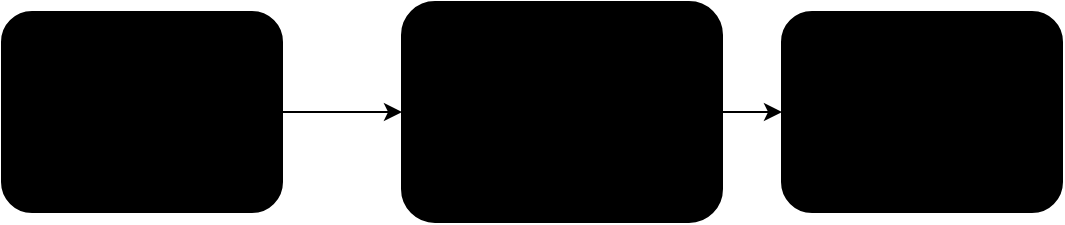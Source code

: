 <mxfile>
    <diagram id="5Ijv3sA4TbYsX1agRY9c" name="BrowCode Inventory issues">
        <mxGraphModel dx="1209" dy="792" grid="1" gridSize="10" guides="1" tooltips="1" connect="1" arrows="1" fold="1" page="1" pageScale="1" pageWidth="850" pageHeight="1100" math="0" shadow="0">
            <root>
                <mxCell id="0"/>
                <mxCell id="1" parent="0"/>
                <mxCell id="Ux339X02qSVEZt_SFbRK-14" value="" style="edgeStyle=none;html=1;" parent="1" source="Ux339X02qSVEZt_SFbRK-12" target="Ux339X02qSVEZt_SFbRK-13" edge="1">
                    <mxGeometry relative="1" as="geometry"/>
                </mxCell>
                <mxCell id="Ux339X02qSVEZt_SFbRK-12" value="Establish non kit inventory / available to sell link between shopify and MYOB" style="rounded=1;whiteSpace=wrap;html=1;fillColor=#000000;" parent="1" vertex="1">
                    <mxGeometry x="40" y="200" width="140" height="100" as="geometry"/>
                </mxCell>
                <mxCell id="Ux339X02qSVEZt_SFbRK-16" value="" style="edgeStyle=none;html=1;" parent="1" source="Ux339X02qSVEZt_SFbRK-13" target="Ux339X02qSVEZt_SFbRK-15" edge="1">
                    <mxGeometry relative="1" as="geometry"/>
                </mxCell>
                <mxCell id="Ux339X02qSVEZt_SFbRK-13" value="Create the correct item records in MYOB.&lt;br&gt;Tedious and time consuming but no development is required here" style="whiteSpace=wrap;html=1;fillColor=#000000;rounded=1;" parent="1" vertex="1">
                    <mxGeometry x="240" y="195" width="160" height="110" as="geometry"/>
                </mxCell>
                <mxCell id="Ux339X02qSVEZt_SFbRK-15" value="Perform stock take" style="whiteSpace=wrap;html=1;fillColor=#000000;rounded=1;" parent="1" vertex="1">
                    <mxGeometry x="430" y="200" width="140" height="100" as="geometry"/>
                </mxCell>
            </root>
        </mxGraphModel>
    </diagram>
    <diagram id="LY1r3zSqgDOuW9g7N6AZ" name="Inventory sync Flow">
        <mxGraphModel dx="1205" dy="1789" grid="1" gridSize="10" guides="1" tooltips="1" connect="1" arrows="1" fold="1" page="1" pageScale="1" pageWidth="850" pageHeight="1100" math="0" shadow="0">
            <root>
                <mxCell id="0"/>
                <mxCell id="1" parent="0"/>
                <mxCell id="GcZKbSQ_YcJPVwbaulUB-1" value="Customer" style="shape=umlActor;verticalLabelPosition=bottom;verticalAlign=top;html=1;outlineConnect=0;" parent="1" vertex="1">
                    <mxGeometry x="20" y="80" width="30" height="60" as="geometry"/>
                </mxCell>
                <mxCell id="GcZKbSQ_YcJPVwbaulUB-8" style="edgeStyle=none;html=1;entryX=0;entryY=0.5;entryDx=0;entryDy=0;exitX=1;exitY=0.75;exitDx=0;exitDy=0;" parent="1" source="GcZKbSQ_YcJPVwbaulUB-12" target="GcZKbSQ_YcJPVwbaulUB-7" edge="1">
                    <mxGeometry relative="1" as="geometry">
                        <mxPoint x="195" y="250" as="sourcePoint"/>
                    </mxGeometry>
                </mxCell>
                <mxCell id="GcZKbSQ_YcJPVwbaulUB-17" style="edgeStyle=none;html=1;entryX=0.193;entryY=1.063;entryDx=0;entryDy=0;entryPerimeter=0;" parent="1" source="GcZKbSQ_YcJPVwbaulUB-5" target="GcZKbSQ_YcJPVwbaulUB-15" edge="1">
                    <mxGeometry relative="1" as="geometry"/>
                </mxCell>
                <mxCell id="GcZKbSQ_YcJPVwbaulUB-5" value="Inventory for item drop by amount on the order" style="whiteSpace=wrap;html=1;rounded=1;fillColor=#006600;" parent="1" vertex="1">
                    <mxGeometry x="290" y="150" width="120" height="60" as="geometry"/>
                </mxCell>
                <mxCell id="GcZKbSQ_YcJPVwbaulUB-20" style="edgeStyle=none;html=1;" parent="1" source="GcZKbSQ_YcJPVwbaulUB-7" target="GcZKbSQ_YcJPVwbaulUB-23" edge="1">
                    <mxGeometry relative="1" as="geometry">
                        <mxPoint x="870" y="445" as="targetPoint"/>
                    </mxGeometry>
                </mxCell>
                <mxCell id="GcZKbSQ_YcJPVwbaulUB-7" value="Order is sent via weka to MYOB" style="shape=step;perimeter=stepPerimeter;whiteSpace=wrap;html=1;fixedSize=1;fillColor=#006666;" parent="1" vertex="1">
                    <mxGeometry x="425" y="400" width="120" height="80" as="geometry"/>
                </mxCell>
                <mxCell id="GcZKbSQ_YcJPVwbaulUB-10" value="" style="edgeStyle=none;html=1;exitX=1;exitY=1;exitDx=0;exitDy=0;exitPerimeter=0;entryX=0.5;entryY=0;entryDx=0;entryDy=0;" parent="1" source="GcZKbSQ_YcJPVwbaulUB-1" target="GcZKbSQ_YcJPVwbaulUB-12" edge="1">
                    <mxGeometry relative="1" as="geometry">
                        <mxPoint x="130" y="190" as="targetPoint"/>
                    </mxGeometry>
                </mxCell>
                <mxCell id="GcZKbSQ_YcJPVwbaulUB-11" style="edgeStyle=none;html=1;" parent="1" source="GcZKbSQ_YcJPVwbaulUB-9" target="GcZKbSQ_YcJPVwbaulUB-1" edge="1">
                    <mxGeometry relative="1" as="geometry"/>
                </mxCell>
                <mxCell id="GcZKbSQ_YcJPVwbaulUB-9" value="Shopify display item and inventory information to potential customer" style="whiteSpace=wrap;html=1;aspect=fixed;fillColor=#006600;" parent="1" vertex="1">
                    <mxGeometry x="140" y="-30" width="110" height="110" as="geometry"/>
                </mxCell>
                <mxCell id="GcZKbSQ_YcJPVwbaulUB-16" style="edgeStyle=none;html=1;" parent="1" source="GcZKbSQ_YcJPVwbaulUB-12" target="GcZKbSQ_YcJPVwbaulUB-5" edge="1">
                    <mxGeometry relative="1" as="geometry"/>
                </mxCell>
                <mxCell id="GcZKbSQ_YcJPVwbaulUB-12" value="Places Order for Item in shopify" style="shape=document;whiteSpace=wrap;html=1;boundedLbl=1;fillColor=#006600;" parent="1" vertex="1">
                    <mxGeometry x="140" y="200" width="120" height="80" as="geometry"/>
                </mxCell>
                <mxCell id="GcZKbSQ_YcJPVwbaulUB-18" style="edgeStyle=none;html=1;entryX=1;entryY=0.5;entryDx=0;entryDy=0;" parent="1" source="GcZKbSQ_YcJPVwbaulUB-15" target="GcZKbSQ_YcJPVwbaulUB-9" edge="1">
                    <mxGeometry relative="1" as="geometry"/>
                </mxCell>
                <mxCell id="GcZKbSQ_YcJPVwbaulUB-15" value="Shopify item record:&lt;br&gt;InvLevel = n" style="shape=internalStorage;whiteSpace=wrap;html=1;backgroundOutline=1;fillColor=#006600;dx=10;dy=10;" parent="1" vertex="1">
                    <mxGeometry x="340" y="10" width="150" height="80" as="geometry"/>
                </mxCell>
                <mxCell id="GcZKbSQ_YcJPVwbaulUB-27" style="edgeStyle=none;html=1;entryX=0;entryY=0.5;entryDx=0;entryDy=0;" parent="1" source="GcZKbSQ_YcJPVwbaulUB-19" target="GcZKbSQ_YcJPVwbaulUB-26" edge="1">
                    <mxGeometry relative="1" as="geometry"/>
                </mxCell>
                <mxCell id="GcZKbSQ_YcJPVwbaulUB-28" value="Non stock Kit" style="edgeLabel;html=1;align=center;verticalAlign=middle;resizable=0;points=[];" parent="GcZKbSQ_YcJPVwbaulUB-27" vertex="1" connectable="0">
                    <mxGeometry x="0.392" y="-2" relative="1" as="geometry">
                        <mxPoint x="-30" y="-9" as="offset"/>
                    </mxGeometry>
                </mxCell>
                <mxCell id="bdUa8sQTV6vMkzc8LIus-3" style="edgeStyle=none;html=1;fontSize=13;fontColor=#000000;endArrow=oval;endFill=1;" parent="1" source="GcZKbSQ_YcJPVwbaulUB-19" edge="1">
                    <mxGeometry relative="1" as="geometry">
                        <mxPoint x="890" y="260" as="targetPoint"/>
                    </mxGeometry>
                </mxCell>
                <mxCell id="bdUa8sQTV6vMkzc8LIus-5" value="stocked" style="edgeLabel;html=1;align=center;verticalAlign=middle;resizable=0;points=[];fontSize=13;fontColor=#FFFFFF;" parent="bdUa8sQTV6vMkzc8LIus-3" vertex="1" connectable="0">
                    <mxGeometry x="-0.23" relative="1" as="geometry">
                        <mxPoint as="offset"/>
                    </mxGeometry>
                </mxCell>
                <mxCell id="GcZKbSQ_YcJPVwbaulUB-19" value="Is Item &lt;br&gt;Stocked Inventory&lt;br&gt;or&amp;nbsp;&lt;br&gt;&amp;nbsp;non stock kit?" style="rhombus;whiteSpace=wrap;html=1;fillColor=#FF6666;" parent="1" vertex="1">
                    <mxGeometry x="970" y="250" width="150" height="150" as="geometry"/>
                </mxCell>
                <mxCell id="GcZKbSQ_YcJPVwbaulUB-25" style="edgeStyle=none;html=1;entryX=1;entryY=0.5;entryDx=0;entryDy=0;" parent="1" source="GcZKbSQ_YcJPVwbaulUB-21" target="GcZKbSQ_YcJPVwbaulUB-15" edge="1">
                    <mxGeometry relative="1" as="geometry"/>
                </mxCell>
                <mxCell id="GcZKbSQ_YcJPVwbaulUB-21" value="Inventory is &lt;br&gt;sent to shopify via weka&lt;br&gt;(No change to current behaviour)" style="shape=step;perimeter=stepPerimeter;whiteSpace=wrap;html=1;fixedSize=1;fillColor=#006666;" parent="1" vertex="1">
                    <mxGeometry x="590" y="160" width="170" height="80" as="geometry"/>
                </mxCell>
                <mxCell id="-n2A34vFrgaTMqY026oD-2" value="" style="edgeStyle=none;html=1;strokeColor=#CCCCCC;fontSize=13;fontColor=#000000;endArrow=block;endFill=1;" parent="1" source="GcZKbSQ_YcJPVwbaulUB-23" target="-n2A34vFrgaTMqY026oD-1" edge="1">
                    <mxGeometry relative="1" as="geometry"/>
                </mxCell>
                <mxCell id="GcZKbSQ_YcJPVwbaulUB-23" value="Order lands in MYOB" style="rounded=1;whiteSpace=wrap;html=1;fillColor=#660066;" parent="1" vertex="1">
                    <mxGeometry x="615" y="420" width="120" height="60" as="geometry"/>
                </mxCell>
                <mxCell id="GcZKbSQ_YcJPVwbaulUB-33" value="" style="edgeStyle=none;html=1;" parent="1" source="GcZKbSQ_YcJPVwbaulUB-26" target="GcZKbSQ_YcJPVwbaulUB-32" edge="1">
                    <mxGeometry relative="1" as="geometry"/>
                </mxCell>
                <mxCell id="GcZKbSQ_YcJPVwbaulUB-26" value="Get current Kit revision/s" style="rounded=1;whiteSpace=wrap;html=1;fillColor=#660066;" parent="1" vertex="1">
                    <mxGeometry x="1190" y="260" width="120" height="60" as="geometry"/>
                </mxCell>
                <mxCell id="GcZKbSQ_YcJPVwbaulUB-29" value="&lt;font style=&quot;font-size: 18px;&quot;&gt;I need to review the MYOB Documentation, to nail out the specifics.&lt;br&gt;&lt;br&gt;However even in a realistic worst case This overall plan will work.&lt;br&gt;Plan will be designed to rely as heavy on existing and native functionality as possible&lt;/font&gt;" style="shape=note;html=1;backgroundOutline=1;darkOpacity=0.05;fillColor=#FFFFCC;size=16;strokeColor=#4D4D4D;fontColor=#000000;whiteSpace=wrap;labelBorderColor=none;" parent="1" vertex="1">
                    <mxGeometry x="1290" y="-440" width="320" height="260" as="geometry"/>
                </mxCell>
                <mxCell id="GcZKbSQ_YcJPVwbaulUB-30" value="Field will need to be added to select an active revision.&lt;br&gt;Unless you can set a default" style="shape=note;html=1;backgroundOutline=1;darkOpacity=0.05;fillColor=#FFFFCC;size=15;strokeColor=#4D4D4D;fontColor=#000000;whiteSpace=wrap;labelBorderColor=none;" parent="1" vertex="1">
                    <mxGeometry x="1060" y="440" width="105" height="110" as="geometry"/>
                </mxCell>
                <mxCell id="GcZKbSQ_YcJPVwbaulUB-35" style="edgeStyle=none;html=1;" parent="1" source="GcZKbSQ_YcJPVwbaulUB-32" target="GcZKbSQ_YcJPVwbaulUB-34" edge="1">
                    <mxGeometry relative="1" as="geometry"/>
                </mxCell>
                <mxCell id="GcZKbSQ_YcJPVwbaulUB-32" value="Get List of all components" style="whiteSpace=wrap;html=1;fillColor=#660066;rounded=1;" parent="1" vertex="1">
                    <mxGeometry x="1380" y="250" width="120" height="60" as="geometry"/>
                </mxCell>
                <mxCell id="hhbmnv4_vQJKUALnF63v-2" value="" style="edgeStyle=none;html=1;" parent="1" source="GcZKbSQ_YcJPVwbaulUB-34" target="hhbmnv4_vQJKUALnF63v-1" edge="1">
                    <mxGeometry relative="1" as="geometry"/>
                </mxCell>
                <mxCell id="GcZKbSQ_YcJPVwbaulUB-34" value="get Inventory for (either specific location or all locations)" style="whiteSpace=wrap;html=1;fillColor=#660066;rounded=1;" parent="1" vertex="1">
                    <mxGeometry x="1490" y="130" width="120" height="60" as="geometry"/>
                </mxCell>
                <mxCell id="hhbmnv4_vQJKUALnF63v-4" value="" style="edgeStyle=none;html=1;" parent="1" source="hhbmnv4_vQJKUALnF63v-1" target="hhbmnv4_vQJKUALnF63v-3" edge="1">
                    <mxGeometry relative="1" as="geometry"/>
                </mxCell>
                <mxCell id="hhbmnv4_vQJKUALnF63v-1" value="Detrmine lowest QTY" style="whiteSpace=wrap;html=1;fillColor=#660066;rounded=1;" parent="1" vertex="1">
                    <mxGeometry x="1430" y="-30" width="120" height="60" as="geometry"/>
                </mxCell>
                <mxCell id="hhbmnv4_vQJKUALnF63v-5" style="edgeStyle=none;html=1;fillColor=#00CC00;" parent="1" source="hhbmnv4_vQJKUALnF63v-3" target="GcZKbSQ_YcJPVwbaulUB-21" edge="1">
                    <mxGeometry relative="1" as="geometry"/>
                </mxCell>
                <mxCell id="hhbmnv4_vQJKUALnF63v-6" value="YES" style="edgeLabel;html=1;align=center;verticalAlign=middle;resizable=0;points=[];" parent="hhbmnv4_vQJKUALnF63v-5" vertex="1" connectable="0">
                    <mxGeometry x="-0.165" y="-3" relative="1" as="geometry">
                        <mxPoint as="offset"/>
                    </mxGeometry>
                </mxCell>
                <mxCell id="hhbmnv4_vQJKUALnF63v-8" value="NO" style="edgeStyle=none;html=1;fillColor=#FF0000;" parent="1" source="hhbmnv4_vQJKUALnF63v-3" target="hhbmnv4_vQJKUALnF63v-7" edge="1">
                    <mxGeometry relative="1" as="geometry"/>
                </mxCell>
                <mxCell id="hhbmnv4_vQJKUALnF63v-3" value="Can WEKA platform &lt;br&gt;send level for &lt;br&gt;non stock kit?" style="rhombus;whiteSpace=wrap;html=1;fillColor=#FF6666;rounded=1;" parent="1" vertex="1">
                    <mxGeometry x="1120" y="-140" width="180" height="140" as="geometry"/>
                </mxCell>
                <mxCell id="hhbmnv4_vQJKUALnF63v-9" style="edgeStyle=none;html=1;entryX=1;entryY=0.25;entryDx=0;entryDy=0;" parent="1" source="hhbmnv4_vQJKUALnF63v-7" target="GcZKbSQ_YcJPVwbaulUB-15" edge="1">
                    <mxGeometry relative="1" as="geometry"/>
                </mxCell>
                <mxCell id="hhbmnv4_vQJKUALnF63v-7" value="Send QTY via webservices." style="rounded=1;whiteSpace=wrap;html=1;fillColor=#660066;" parent="1" vertex="1">
                    <mxGeometry x="900" y="-160" width="120" height="60" as="geometry"/>
                </mxCell>
                <mxCell id="qjT2JvjEHwXLYAEJNMRI-2" style="edgeStyle=none;html=1;fillColor=#FF0000;startArrow=none;" parent="1" source="5S789iHpQaDpRHOYdibH-2" target="GcZKbSQ_YcJPVwbaulUB-26" edge="1">
                    <mxGeometry relative="1" as="geometry"/>
                </mxCell>
                <mxCell id="qjT2JvjEHwXLYAEJNMRI-1" value="Shopify metefaild may need to be added to specify which revision if orders will be placed in a manner that causes revisions to overlap.&lt;br&gt;" style="shape=note;html=1;backgroundOutline=1;darkOpacity=0.05;fillColor=#FFFFCC;size=14;strokeColor=#4D4D4D;fontColor=#000000;whiteSpace=wrap;labelBorderColor=none;" parent="1" vertex="1">
                    <mxGeometry x="1205" y="435" width="140" height="120" as="geometry"/>
                </mxCell>
                <mxCell id="qjT2JvjEHwXLYAEJNMRI-5" style="edgeStyle=none;html=1;entryX=0.395;entryY=0.986;entryDx=0;entryDy=0;entryPerimeter=0;fillColor=#FF0000;" parent="1" source="qjT2JvjEHwXLYAEJNMRI-4" target="GcZKbSQ_YcJPVwbaulUB-32" edge="1">
                    <mxGeometry relative="1" as="geometry"/>
                </mxCell>
                <mxCell id="qjT2JvjEHwXLYAEJNMRI-4" value="Does MYOB have a available to sell field easily acessable from the Kit revision record?" style="shape=note;html=1;backgroundOutline=1;darkOpacity=0.05;fillColor=#FFFFCC;strokeColor=#4D4D4D;fontColor=#000000;whiteSpace=wrap;labelBorderColor=none;" parent="1" vertex="1">
                    <mxGeometry x="1380" y="380" width="140" height="160" as="geometry"/>
                </mxCell>
                <mxCell id="qjT2JvjEHwXLYAEJNMRI-7" value="OPTIONS:&lt;br&gt;1. Do we want to factor in a reserve buffer?" style="shape=callout;whiteSpace=wrap;html=1;perimeter=calloutPerimeter;fillColor=#FFFFCC;fontColor=#000000;" parent="1" vertex="1">
                    <mxGeometry x="570" y="-350" width="190" height="240" as="geometry"/>
                </mxCell>
                <mxCell id="bdUa8sQTV6vMkzc8LIus-6" style="edgeStyle=none;html=1;fontSize=13;fontColor=#FFFFFF;" parent="1" target="GcZKbSQ_YcJPVwbaulUB-21" edge="1">
                    <mxGeometry relative="1" as="geometry">
                        <mxPoint x="890" y="260" as="sourcePoint"/>
                    </mxGeometry>
                </mxCell>
                <mxCell id="bdUa8sQTV6vMkzc8LIus-7" style="edgeStyle=none;html=1;fontSize=13;fontColor=#FFFFFF;" parent="1" target="bdUa8sQTV6vMkzc8LIus-8" edge="1">
                    <mxGeometry relative="1" as="geometry">
                        <mxPoint x="970.0" y="200" as="targetPoint"/>
                        <mxPoint x="890" y="260" as="sourcePoint"/>
                    </mxGeometry>
                </mxCell>
                <mxCell id="bdUa8sQTV6vMkzc8LIus-9" value="Yes" style="edgeStyle=none;html=1;entryX=0;entryY=0;entryDx=0;entryDy=0;fontSize=13;fontColor=#FFFFFF;strokeColor=#00FF00;" parent="1" source="bdUa8sQTV6vMkzc8LIus-8" target="GcZKbSQ_YcJPVwbaulUB-26" edge="1">
                    <mxGeometry relative="1" as="geometry"/>
                </mxCell>
                <mxCell id="bdUa8sQTV6vMkzc8LIus-8" value="Perform lookup to determine if inventory item is part of an active non stock kit BOM" style="rounded=1;whiteSpace=wrap;html=1;labelBorderColor=none;strokeColor=#4D4D4D;fontSize=13;fontColor=#FFFFFF;fillColor=#660066;" parent="1" vertex="1">
                    <mxGeometry x="980" y="130" width="130" height="80" as="geometry"/>
                </mxCell>
                <mxCell id="5S789iHpQaDpRHOYdibH-3" value="" style="edgeStyle=none;html=1;entryX=0.299;entryY=0.995;entryDx=0;entryDy=0;entryPerimeter=0;strokeColor=#CCCCCC;fontSize=13;fontColor=#FFFFFF;endArrow=none;endFill=1;" parent="1" source="GcZKbSQ_YcJPVwbaulUB-30" target="5S789iHpQaDpRHOYdibH-2" edge="1">
                    <mxGeometry relative="1" as="geometry">
                        <mxPoint x="1133.187" y="445" as="sourcePoint"/>
                        <mxPoint x="1225.88" y="319.7" as="targetPoint"/>
                    </mxGeometry>
                </mxCell>
                <mxCell id="5S789iHpQaDpRHOYdibH-4" value="" style="edgeStyle=none;html=1;fillColor=#FF0000;endArrow=none;" parent="1" source="qjT2JvjEHwXLYAEJNMRI-1" target="5S789iHpQaDpRHOYdibH-2" edge="1">
                    <mxGeometry relative="1" as="geometry">
                        <mxPoint x="1259.333" y="430" as="sourcePoint"/>
                        <mxPoint x="1252.0" y="320" as="targetPoint"/>
                    </mxGeometry>
                </mxCell>
                <mxCell id="5S789iHpQaDpRHOYdibH-2" value="&lt;font color=&quot;#000000&quot;&gt;OR&lt;/font&gt;" style="ellipse;whiteSpace=wrap;html=1;labelBorderColor=none;strokeColor=#4D4D4D;fontSize=13;fontColor=#FFFFFF;fillColor=#CCCCCC;" parent="1" vertex="1">
                    <mxGeometry x="1180" y="360" width="120" height="20" as="geometry"/>
                </mxCell>
                <mxCell id="5S789iHpQaDpRHOYdibH-6" style="edgeStyle=none;html=1;strokeColor=#CCCCCC;fontSize=13;fontColor=#000000;endArrow=oval;endFill=1;" parent="1" source="5S789iHpQaDpRHOYdibH-5" target="qjT2JvjEHwXLYAEJNMRI-1" edge="1">
                    <mxGeometry relative="1" as="geometry"/>
                </mxCell>
                <mxCell id="5S789iHpQaDpRHOYdibH-5" value="This would be my prefereance as it handles change to business practices however to avoid data discrepancies it might pay to have a product sync established at least for N/S kits" style="shape=note;whiteSpace=wrap;html=1;backgroundOutline=1;darkOpacity=0.05;labelBorderColor=none;strokeColor=#4D4D4D;fontSize=13;fontColor=#000000;fillColor=#FFFFCC;" parent="1" vertex="1">
                    <mxGeometry x="1220" y="600" width="140" height="200" as="geometry"/>
                </mxCell>
                <mxCell id="-n2A34vFrgaTMqY026oD-3" style="edgeStyle=none;html=1;entryX=0.267;entryY=0.8;entryDx=0;entryDy=0;entryPerimeter=0;strokeColor=#CCCCCC;fontSize=13;fontColor=#000000;endArrow=block;endFill=1;" parent="1" source="-n2A34vFrgaTMqY026oD-1" target="GcZKbSQ_YcJPVwbaulUB-19" edge="1">
                    <mxGeometry relative="1" as="geometry"/>
                </mxCell>
                <mxCell id="-n2A34vFrgaTMqY026oD-1" value="Creates an inventory change notification" style="rounded=1;whiteSpace=wrap;html=1;fillColor=#660066;" parent="1" vertex="1">
                    <mxGeometry x="820" y="420" width="120" height="60" as="geometry"/>
                </mxCell>
                <mxCell id="-n2A34vFrgaTMqY026oD-6" style="edgeStyle=none;html=1;entryX=0.5;entryY=1;entryDx=0;entryDy=0;strokeColor=#CCCCCC;fontSize=13;fontColor=#000000;endArrow=block;endFill=1;" parent="1" source="-n2A34vFrgaTMqY026oD-5" target="-n2A34vFrgaTMqY026oD-1" edge="1">
                    <mxGeometry relative="1" as="geometry"/>
                </mxCell>
                <mxCell id="-n2A34vFrgaTMqY026oD-5" value="&lt;font color=&quot;#ffffff&quot;&gt;Assembly record is submittted by user&lt;/font&gt;" style="whiteSpace=wrap;html=1;fillColor=#660066;rounded=1;labelBorderColor=none;strokeColor=#4D4D4D;fontSize=13;fontColor=#000000;" parent="1" vertex="1">
                    <mxGeometry x="850" y="540" width="120" height="60" as="geometry"/>
                </mxCell>
                <mxCell id="-n2A34vFrgaTMqY026oD-8" style="edgeStyle=none;html=1;entryX=0;entryY=1;entryDx=0;entryDy=0;strokeColor=#CCCCCC;fontSize=13;fontColor=#FFFFFF;endArrow=block;endFill=1;" parent="1" source="-n2A34vFrgaTMqY026oD-7" target="-n2A34vFrgaTMqY026oD-1" edge="1">
                    <mxGeometry relative="1" as="geometry"/>
                </mxCell>
                <mxCell id="-n2A34vFrgaTMqY026oD-7" value="&lt;font color=&quot;#000000&quot;&gt;Will an order for a non stock kit create an inventory change notification?&lt;/font&gt;" style="shape=note;whiteSpace=wrap;html=1;backgroundOutline=1;darkOpacity=0.05;labelBorderColor=none;strokeColor=#4D4D4D;fontSize=13;fontColor=#FFFFFF;fillColor=#FFFFCC;" parent="1" vertex="1">
                    <mxGeometry x="650" y="520" width="130" height="120" as="geometry"/>
                </mxCell>
                <mxCell id="6_Pf2CV-2c3QZ0pw36Di-1" value="Is Kit Revision specified on the Sales Order?" style="shape=note;html=1;backgroundOutline=1;darkOpacity=0.05;fillColor=#FFFFCC;size=15;strokeColor=#4D4D4D;fontColor=#000000;whiteSpace=wrap;labelBorderColor=none;" vertex="1" parent="1">
                    <mxGeometry x="1085" y="590" width="105" height="110" as="geometry"/>
                </mxCell>
                <mxCell id="6_Pf2CV-2c3QZ0pw36Di-4" style="edgeStyle=none;html=1;entryX=1;entryY=0.25;entryDx=0;entryDy=0;fontSize=18;fontColor=#000000;" edge="1" parent="1" source="6_Pf2CV-2c3QZ0pw36Di-2" target="GcZKbSQ_YcJPVwbaulUB-34">
                    <mxGeometry relative="1" as="geometry"/>
                </mxCell>
                <mxCell id="6_Pf2CV-2c3QZ0pw36Di-2" value="Are MYOB products shared across all shopify Stores?" style="shape=note;html=1;backgroundOutline=1;darkOpacity=0.05;fillColor=#FFFFCC;strokeColor=#4D4D4D;fontColor=#000000;whiteSpace=wrap;labelBorderColor=none;size=23;" vertex="1" parent="1">
                    <mxGeometry x="1710" y="60" width="150" height="80" as="geometry"/>
                </mxCell>
                <mxCell id="6_Pf2CV-2c3QZ0pw36Di-5" style="edgeStyle=none;html=1;entryX=1;entryY=0.75;entryDx=0;entryDy=0;fontSize=18;fontColor=#000000;" edge="1" parent="1" source="6_Pf2CV-2c3QZ0pw36Di-3" target="GcZKbSQ_YcJPVwbaulUB-34">
                    <mxGeometry relative="1" as="geometry"/>
                </mxCell>
                <mxCell id="6_Pf2CV-2c3QZ0pw36Di-3" value="Does a shopify store get fulfilled from a single MYOB location?" style="shape=note;html=1;backgroundOutline=1;darkOpacity=0.05;fillColor=#FFFFCC;strokeColor=#4D4D4D;fontColor=#000000;whiteSpace=wrap;labelBorderColor=none;size=18;" vertex="1" parent="1">
                    <mxGeometry x="1710" y="160" width="150" height="80" as="geometry"/>
                </mxCell>
            </root>
        </mxGraphModel>
    </diagram>
    <diagram id="NaA_4rB86Sv-NCIedCcV" name="Example BOM tree">
        <mxGraphModel dx="3331" dy="2032" grid="1" gridSize="10" guides="1" tooltips="1" connect="1" arrows="1" fold="1" page="1" pageScale="1" pageWidth="850" pageHeight="1100" math="0" shadow="0">
            <root>
                <mxCell id="0"/>
                <mxCell id="1" parent="0"/>
                <mxCell id="svXft4cTfLkcb2IcRsGb-3" style="edgeStyle=none;html=1;entryX=0.5;entryY=0;entryDx=0;entryDy=0;fontSize=16;fontColor=#000000;" parent="1" source="svXft4cTfLkcb2IcRsGb-1" target="svXft4cTfLkcb2IcRsGb-2" edge="1">
                    <mxGeometry relative="1" as="geometry"/>
                </mxCell>
                <mxCell id="svXft4cTfLkcb2IcRsGb-20" style="edgeStyle=none;html=1;entryX=0.558;entryY=0.017;entryDx=0;entryDy=0;entryPerimeter=0;fontSize=13;fontColor=#000000;" parent="1" source="svXft4cTfLkcb2IcRsGb-1" target="svXft4cTfLkcb2IcRsGb-19" edge="1">
                    <mxGeometry relative="1" as="geometry"/>
                </mxCell>
                <mxCell id="svXft4cTfLkcb2IcRsGb-1" value="&lt;span style=&quot;color: rgb(0, 0, 0); font-size: 16px;&quot;&gt;Professional Brow Tint Kit.&lt;/span&gt;&lt;br style=&quot;color: rgb(0, 0, 0); font-size: 16px;&quot;&gt;&lt;font color=&quot;#000000&quot;&gt;Type = Non Stock Kit&lt;br&gt;&lt;br&gt;&lt;/font&gt;" style="shape=document;whiteSpace=wrap;html=1;boundedLbl=1;labelBorderColor=none;strokeColor=none;fillColor=#99FFFF;gradientColor=default;" parent="1" vertex="1">
                    <mxGeometry x="180" y="-190" width="200" height="120" as="geometry"/>
                </mxCell>
                <mxCell id="svXft4cTfLkcb2IcRsGb-5" value="" style="edgeStyle=none;html=1;fontSize=13;fontColor=#000000;entryX=0.5;entryY=0;entryDx=0;entryDy=0;" parent="1" source="svXft4cTfLkcb2IcRsGb-2" target="aGBMkoTSeiEsNiXqi9xS-2" edge="1">
                    <mxGeometry relative="1" as="geometry">
                        <mxPoint x="665.712" y="380" as="targetPoint"/>
                    </mxGeometry>
                </mxCell>
                <mxCell id="svXft4cTfLkcb2IcRsGb-15" value="" style="edgeStyle=none;html=1;fontSize=13;fontColor=#000000;entryX=1;entryY=0.5;entryDx=0;entryDy=0;" parent="1" source="svXft4cTfLkcb2IcRsGb-2" target="svXft4cTfLkcb2IcRsGb-16" edge="1">
                    <mxGeometry relative="1" as="geometry">
                        <mxPoint x="890" y="280" as="targetPoint"/>
                    </mxGeometry>
                </mxCell>
                <mxCell id="aGBMkoTSeiEsNiXqi9xS-7" style="edgeStyle=none;html=1;entryX=0.5;entryY=0;entryDx=0;entryDy=0;fontSize=12;" edge="1" parent="1" source="svXft4cTfLkcb2IcRsGb-2" target="aGBMkoTSeiEsNiXqi9xS-6">
                    <mxGeometry relative="1" as="geometry"/>
                </mxCell>
                <mxCell id="aGBMkoTSeiEsNiXqi9xS-21" style="edgeStyle=none;html=1;entryX=0.5;entryY=0;entryDx=0;entryDy=0;fontSize=11;" edge="1" parent="1" source="svXft4cTfLkcb2IcRsGb-2" target="aGBMkoTSeiEsNiXqi9xS-15">
                    <mxGeometry relative="1" as="geometry"/>
                </mxCell>
                <mxCell id="aGBMkoTSeiEsNiXqi9xS-27" style="edgeStyle=none;html=1;entryX=0.5;entryY=0;entryDx=0;entryDy=0;fontSize=11;" edge="1" parent="1" source="svXft4cTfLkcb2IcRsGb-2" target="aGBMkoTSeiEsNiXqi9xS-24">
                    <mxGeometry relative="1" as="geometry"/>
                </mxCell>
                <mxCell id="aGBMkoTSeiEsNiXqi9xS-33" style="edgeStyle=none;html=1;entryX=0.75;entryY=0;entryDx=0;entryDy=0;fontSize=11;" edge="1" parent="1" source="svXft4cTfLkcb2IcRsGb-2" target="aGBMkoTSeiEsNiXqi9xS-30">
                    <mxGeometry relative="1" as="geometry"/>
                </mxCell>
                <mxCell id="aGBMkoTSeiEsNiXqi9xS-35" style="edgeStyle=none;html=1;entryX=1;entryY=0.5;entryDx=0;entryDy=0;fontSize=11;" edge="1" parent="1" source="svXft4cTfLkcb2IcRsGb-2" target="aGBMkoTSeiEsNiXqi9xS-34">
                    <mxGeometry relative="1" as="geometry"/>
                </mxCell>
                <mxCell id="aGBMkoTSeiEsNiXqi9xS-44" style="edgeStyle=none;html=1;entryX=0;entryY=0.5;entryDx=0;entryDy=0;fontSize=11;" edge="1" parent="1" source="svXft4cTfLkcb2IcRsGb-2" target="aGBMkoTSeiEsNiXqi9xS-41">
                    <mxGeometry relative="1" as="geometry"/>
                </mxCell>
                <mxCell id="svXft4cTfLkcb2IcRsGb-2" value="Professional Brow Tint Kit.&lt;br&gt;&lt;font style=&quot;font-size: 11px;&quot;&gt;type: Stock Kit (assuming it already assembled)&amp;nbsp;&lt;br&gt;&lt;/font&gt;" style="rounded=1;whiteSpace=wrap;html=1;labelBorderColor=none;strokeColor=#23445d;fontSize=16;fillColor=#7BCD89;fontColor=#000000;gradientColor=default;" parent="1" vertex="1">
                    <mxGeometry x="410" y="130" width="160" height="130" as="geometry"/>
                </mxCell>
                <mxCell id="svXft4cTfLkcb2IcRsGb-16" value="Brow Code Professional Bag&lt;br&gt;&lt;font style=&quot;font-size: 12px;&quot;&gt;Type = inventory item&lt;/font&gt;" style="whiteSpace=wrap;html=1;fontSize=16;fillColor=#bac8d3;strokeColor=#23445d;fontColor=#000000;rounded=1;labelBorderColor=none;" parent="1" vertex="1">
                    <mxGeometry x="-100" y="150" width="180" height="80" as="geometry"/>
                </mxCell>
                <mxCell id="aGBMkoTSeiEsNiXqi9xS-46" value="" style="edgeStyle=none;html=1;fontSize=16;entryX=0.5;entryY=0;entryDx=0;entryDy=0;" edge="1" parent="1" source="svXft4cTfLkcb2IcRsGb-19" target="aGBMkoTSeiEsNiXqi9xS-47">
                    <mxGeometry relative="1" as="geometry">
                        <mxPoint x="-187.895" y="40" as="targetPoint"/>
                    </mxGeometry>
                </mxCell>
                <mxCell id="aGBMkoTSeiEsNiXqi9xS-49" style="edgeStyle=none;html=1;fontSize=16;" edge="1" parent="1" source="svXft4cTfLkcb2IcRsGb-19" target="aGBMkoTSeiEsNiXqi9xS-48">
                    <mxGeometry relative="1" as="geometry"/>
                </mxCell>
                <mxCell id="svXft4cTfLkcb2IcRsGb-19" value="&lt;font color=&quot;#000000&quot;&gt;&lt;font style=&quot;font-size: 16px;&quot;&gt;Design &amp;amp; Define Hot Wax&lt;/font&gt;&lt;br&gt;type = Stocked Kit&lt;br&gt;&lt;/font&gt;" style="rounded=1;whiteSpace=wrap;html=1;labelBorderColor=none;strokeColor=#23445d;fontSize=13;fillColor=#7BCD89;gradientColor=default;" parent="1" vertex="1">
                    <mxGeometry x="-140" y="-60" width="130" height="70" as="geometry"/>
                </mxCell>
                <mxCell id="aGBMkoTSeiEsNiXqi9xS-62" style="edgeStyle=none;html=1;entryX=1;entryY=0.25;entryDx=0;entryDy=0;fontSize=12;fontColor=#000000;" edge="1" parent="1" source="M_44rdJlkdQvFlV5cc7e-1" target="svXft4cTfLkcb2IcRsGb-2">
                    <mxGeometry relative="1" as="geometry"/>
                </mxCell>
                <mxCell id="aGBMkoTSeiEsNiXqi9xS-63" style="edgeStyle=none;html=1;entryX=0.25;entryY=0;entryDx=0;entryDy=0;fontSize=12;fontColor=#000000;" edge="1" parent="1" source="M_44rdJlkdQvFlV5cc7e-1" target="aGBMkoTSeiEsNiXqi9xS-41">
                    <mxGeometry relative="1" as="geometry"/>
                </mxCell>
                <mxCell id="M_44rdJlkdQvFlV5cc7e-1" value="These are assembled with backflushing / light manufacturing record.&lt;br&gt;&lt;br&gt;WH workers will submit these once they have assembled the product" style="shape=note;whiteSpace=wrap;html=1;backgroundOutline=1;darkOpacity=0.05;labelBorderColor=none;strokeColor=#4D4D4D;fontSize=13;fontColor=#000000;fillColor=#FFFFCC;" parent="1" vertex="1">
                    <mxGeometry x="640" y="-20" width="220" height="130" as="geometry"/>
                </mxCell>
                <mxCell id="aGBMkoTSeiEsNiXqi9xS-2" value="Black Tint&lt;br&gt;&lt;font style=&quot;font-size: 12px;&quot;&gt;Type? = inventory item&lt;/font&gt;" style="whiteSpace=wrap;html=1;fontSize=16;fillColor=#bac8d3;strokeColor=#23445d;fontColor=#000000;rounded=1;labelBorderColor=none;" vertex="1" parent="1">
                    <mxGeometry x="760" y="380" width="130" height="60" as="geometry"/>
                </mxCell>
                <mxCell id="aGBMkoTSeiEsNiXqi9xS-3" value="BrownTint&lt;br&gt;&lt;font style=&quot;font-size: 12px;&quot;&gt;Type? = inventory item&lt;/font&gt;" style="whiteSpace=wrap;html=1;fontSize=16;fillColor=#bac8d3;strokeColor=#23445d;fontColor=#000000;rounded=1;labelBorderColor=none;" vertex="1" parent="1">
                    <mxGeometry x="770" y="410" width="130" height="60" as="geometry"/>
                </mxCell>
                <mxCell id="aGBMkoTSeiEsNiXqi9xS-4" value="Light Brown Tint&lt;br&gt;&lt;font style=&quot;font-size: 12px;&quot;&gt;Type? = inventory item&lt;/font&gt;" style="whiteSpace=wrap;html=1;fontSize=16;fillColor=#bac8d3;strokeColor=#23445d;fontColor=#000000;rounded=1;labelBorderColor=none;" vertex="1" parent="1">
                    <mxGeometry x="790" y="440" width="130" height="60" as="geometry"/>
                </mxCell>
                <mxCell id="aGBMkoTSeiEsNiXqi9xS-5" value="Graphite Tint&lt;br&gt;&lt;font style=&quot;font-size: 12px;&quot;&gt;Type? = inventory item&lt;/font&gt;" style="whiteSpace=wrap;html=1;fontSize=16;fillColor=#bac8d3;strokeColor=#23445d;fontColor=#000000;rounded=1;labelBorderColor=none;" vertex="1" parent="1">
                    <mxGeometry x="800" y="470" width="130" height="60" as="geometry"/>
                </mxCell>
                <mxCell id="aGBMkoTSeiEsNiXqi9xS-9" value="" style="edgeStyle=none;html=1;fontSize=12;" edge="1" parent="1" source="aGBMkoTSeiEsNiXqi9xS-6" target="aGBMkoTSeiEsNiXqi9xS-8">
                    <mxGeometry relative="1" as="geometry"/>
                </mxCell>
                <mxCell id="aGBMkoTSeiEsNiXqi9xS-10" value="" style="edgeStyle=none;html=1;fontSize=11;" edge="1" parent="1" source="aGBMkoTSeiEsNiXqi9xS-6" target="aGBMkoTSeiEsNiXqi9xS-8">
                    <mxGeometry relative="1" as="geometry"/>
                </mxCell>
                <mxCell id="aGBMkoTSeiEsNiXqi9xS-14" style="edgeStyle=none;html=1;entryX=0.5;entryY=0;entryDx=0;entryDy=0;fontSize=11;" edge="1" parent="1" source="aGBMkoTSeiEsNiXqi9xS-6" target="aGBMkoTSeiEsNiXqi9xS-13">
                    <mxGeometry relative="1" as="geometry"/>
                </mxCell>
                <mxCell id="aGBMkoTSeiEsNiXqi9xS-6" value="Peroxide Creme&lt;br&gt;&lt;font style=&quot;font-size: 12px;&quot;&gt;Type =Stocked Kit&lt;/font&gt;" style="whiteSpace=wrap;html=1;fontSize=16;fillColor=#bac8d3;strokeColor=#23445d;fontColor=#000000;rounded=1;labelBorderColor=none;" vertex="1" parent="1">
                    <mxGeometry x="580" y="380" width="130" height="60" as="geometry"/>
                </mxCell>
                <mxCell id="aGBMkoTSeiEsNiXqi9xS-8" value="Peroxide?&lt;br style=&quot;font-size: 15px;&quot;&gt;&lt;font style=&quot;font-size: 11px;&quot;&gt;type:Inventory Item&lt;/font&gt;" style="whiteSpace=wrap;html=1;fontSize=16;fillColor=#d80073;strokeColor=#A50040;fontColor=#ffffff;rounded=1;labelBorderColor=none;" vertex="1" parent="1">
                    <mxGeometry x="650" y="480" width="120" height="60" as="geometry"/>
                </mxCell>
                <mxCell id="aGBMkoTSeiEsNiXqi9xS-13" value="Packaging&lt;br style=&quot;font-size: 15px;&quot;&gt;&lt;font style=&quot;font-size: 11px;&quot;&gt;type:Inventory Item&lt;/font&gt;" style="whiteSpace=wrap;html=1;fontSize=16;fillColor=#bac8d3;strokeColor=#23445d;fontColor=#000000;rounded=1;labelBorderColor=none;" vertex="1" parent="1">
                    <mxGeometry x="520" y="480" width="120" height="60" as="geometry"/>
                </mxCell>
                <mxCell id="aGBMkoTSeiEsNiXqi9xS-19" style="edgeStyle=none;html=1;entryX=0.5;entryY=0;entryDx=0;entryDy=0;fontSize=11;" edge="1" parent="1" source="aGBMkoTSeiEsNiXqi9xS-15" target="aGBMkoTSeiEsNiXqi9xS-17">
                    <mxGeometry relative="1" as="geometry"/>
                </mxCell>
                <mxCell id="aGBMkoTSeiEsNiXqi9xS-20" style="edgeStyle=none;html=1;entryX=0.5;entryY=0;entryDx=0;entryDy=0;fontSize=11;" edge="1" parent="1" source="aGBMkoTSeiEsNiXqi9xS-15" target="aGBMkoTSeiEsNiXqi9xS-18">
                    <mxGeometry relative="1" as="geometry"/>
                </mxCell>
                <mxCell id="aGBMkoTSeiEsNiXqi9xS-15" value="Gold Tweezer Point Precision&lt;br&gt;&lt;font style=&quot;font-size: 12px;&quot;&gt;Type =Stocked Kit&lt;/font&gt;" style="whiteSpace=wrap;html=1;fontSize=16;fillColor=#bac8d3;strokeColor=#23445d;fontColor=#000000;rounded=1;labelBorderColor=none;" vertex="1" parent="1">
                    <mxGeometry x="370" y="330" width="130" height="60" as="geometry"/>
                </mxCell>
                <mxCell id="aGBMkoTSeiEsNiXqi9xS-17" value="Packaging?&lt;br style=&quot;font-size: 15px;&quot;&gt;&lt;font style=&quot;font-size: 11px;&quot;&gt;type:Inventory Item&lt;/font&gt;" style="whiteSpace=wrap;html=1;fontSize=16;fillColor=#bac8d3;strokeColor=#23445d;fontColor=#000000;rounded=1;labelBorderColor=none;" vertex="1" parent="1">
                    <mxGeometry x="410" y="410" width="120" height="60" as="geometry"/>
                </mxCell>
                <mxCell id="aGBMkoTSeiEsNiXqi9xS-18" value="&lt;font style=&quot;&quot;&gt;Tweezer&lt;br&gt;&lt;/font&gt;&lt;font style=&quot;font-size: 11px;&quot;&gt;type:Inventory Item&lt;/font&gt;" style="whiteSpace=wrap;html=1;fontSize=16;fillColor=#bac8d3;strokeColor=#23445d;fontColor=#000000;rounded=1;labelBorderColor=none;" vertex="1" parent="1">
                    <mxGeometry x="350" y="490" width="120" height="60" as="geometry"/>
                </mxCell>
                <mxCell id="aGBMkoTSeiEsNiXqi9xS-22" style="edgeStyle=none;html=1;entryX=0.5;entryY=0;entryDx=0;entryDy=0;fontSize=11;" edge="1" parent="1" source="aGBMkoTSeiEsNiXqi9xS-24" target="aGBMkoTSeiEsNiXqi9xS-25">
                    <mxGeometry relative="1" as="geometry"/>
                </mxCell>
                <mxCell id="aGBMkoTSeiEsNiXqi9xS-23" style="edgeStyle=none;html=1;entryX=0.5;entryY=0;entryDx=0;entryDy=0;fontSize=11;" edge="1" parent="1" source="aGBMkoTSeiEsNiXqi9xS-24" target="aGBMkoTSeiEsNiXqi9xS-26">
                    <mxGeometry relative="1" as="geometry"/>
                </mxCell>
                <mxCell id="aGBMkoTSeiEsNiXqi9xS-24" value="Gold Tweezer Slant Precision&lt;br&gt;&lt;font style=&quot;font-size: 12px;&quot;&gt;Type =Stocked Kit&lt;/font&gt;" style="whiteSpace=wrap;html=1;fontSize=16;fillColor=#bac8d3;strokeColor=#23445d;fontColor=#000000;rounded=1;labelBorderColor=none;" vertex="1" parent="1">
                    <mxGeometry x="220" y="330" width="130" height="60" as="geometry"/>
                </mxCell>
                <mxCell id="aGBMkoTSeiEsNiXqi9xS-25" value="Packaging?&lt;br style=&quot;font-size: 15px;&quot;&gt;&lt;font style=&quot;font-size: 11px;&quot;&gt;type:Inventory Item&lt;/font&gt;" style="whiteSpace=wrap;html=1;fontSize=16;fillColor=#bac8d3;strokeColor=#23445d;fontColor=#000000;rounded=1;labelBorderColor=none;" vertex="1" parent="1">
                    <mxGeometry x="260" y="410" width="120" height="60" as="geometry"/>
                </mxCell>
                <mxCell id="aGBMkoTSeiEsNiXqi9xS-26" value="&lt;font style=&quot;&quot;&gt;Tweezer&lt;br&gt;&lt;/font&gt;&lt;font style=&quot;font-size: 11px;&quot;&gt;type:Inventory Item&lt;/font&gt;" style="whiteSpace=wrap;html=1;fontSize=16;fillColor=#bac8d3;strokeColor=#23445d;fontColor=#000000;rounded=1;labelBorderColor=none;" vertex="1" parent="1">
                    <mxGeometry x="200" y="490" width="120" height="60" as="geometry"/>
                </mxCell>
                <mxCell id="aGBMkoTSeiEsNiXqi9xS-28" style="edgeStyle=none;html=1;entryX=0.5;entryY=0;entryDx=0;entryDy=0;fontSize=11;" edge="1" parent="1" source="aGBMkoTSeiEsNiXqi9xS-30" target="aGBMkoTSeiEsNiXqi9xS-31">
                    <mxGeometry relative="1" as="geometry"/>
                </mxCell>
                <mxCell id="aGBMkoTSeiEsNiXqi9xS-29" style="edgeStyle=none;html=1;entryX=0.5;entryY=0;entryDx=0;entryDy=0;fontSize=11;" edge="1" parent="1" source="aGBMkoTSeiEsNiXqi9xS-30" target="aGBMkoTSeiEsNiXqi9xS-32">
                    <mxGeometry relative="1" as="geometry"/>
                </mxCell>
                <mxCell id="aGBMkoTSeiEsNiXqi9xS-30" value="Gold Straight Trimming Scissor&lt;br&gt;&lt;font style=&quot;font-size: 12px;&quot;&gt;Type =Stocked Kit&lt;/font&gt;" style="whiteSpace=wrap;html=1;fontSize=16;fillColor=#bac8d3;strokeColor=#23445d;fontColor=#000000;rounded=1;labelBorderColor=none;" vertex="1" parent="1">
                    <mxGeometry x="70" y="330" width="130" height="60" as="geometry"/>
                </mxCell>
                <mxCell id="aGBMkoTSeiEsNiXqi9xS-31" value="Packaging?&lt;br style=&quot;font-size: 15px;&quot;&gt;&lt;font style=&quot;font-size: 11px;&quot;&gt;type:Inventory Item&lt;/font&gt;" style="whiteSpace=wrap;html=1;fontSize=16;fillColor=#bac8d3;strokeColor=#23445d;fontColor=#000000;rounded=1;labelBorderColor=none;" vertex="1" parent="1">
                    <mxGeometry x="110" y="410" width="120" height="60" as="geometry"/>
                </mxCell>
                <mxCell id="aGBMkoTSeiEsNiXqi9xS-32" value="&lt;font style=&quot;&quot;&gt;Scissor&lt;br&gt;&lt;/font&gt;&lt;font style=&quot;font-size: 11px;&quot;&gt;type:Inventory Item&lt;/font&gt;" style="whiteSpace=wrap;html=1;fontSize=16;fillColor=#bac8d3;strokeColor=#23445d;fontColor=#000000;rounded=1;labelBorderColor=none;" vertex="1" parent="1">
                    <mxGeometry x="50" y="490" width="120" height="60" as="geometry"/>
                </mxCell>
                <mxCell id="aGBMkoTSeiEsNiXqi9xS-34" value="Mapping Thread&lt;br style=&quot;font-size: 15px;&quot;&gt;&lt;font style=&quot;font-size: 11px;&quot;&gt;type:Inventory Item&lt;/font&gt;" style="whiteSpace=wrap;html=1;fontSize=16;fillColor=#bac8d3;strokeColor=#23445d;fontColor=#000000;rounded=1;labelBorderColor=none;" vertex="1" parent="1">
                    <mxGeometry x="-60" y="260" width="120" height="60" as="geometry"/>
                </mxCell>
                <mxCell id="aGBMkoTSeiEsNiXqi9xS-38" value="" style="edgeStyle=none;html=1;fontSize=12;" edge="1" source="aGBMkoTSeiEsNiXqi9xS-41" target="aGBMkoTSeiEsNiXqi9xS-42" parent="1">
                    <mxGeometry relative="1" as="geometry"/>
                </mxCell>
                <mxCell id="aGBMkoTSeiEsNiXqi9xS-39" value="" style="edgeStyle=none;html=1;fontSize=11;" edge="1" source="aGBMkoTSeiEsNiXqi9xS-41" target="aGBMkoTSeiEsNiXqi9xS-42" parent="1">
                    <mxGeometry relative="1" as="geometry"/>
                </mxCell>
                <mxCell id="aGBMkoTSeiEsNiXqi9xS-40" style="edgeStyle=none;html=1;entryX=0.5;entryY=0;entryDx=0;entryDy=0;fontSize=11;" edge="1" source="aGBMkoTSeiEsNiXqi9xS-41" target="aGBMkoTSeiEsNiXqi9xS-43" parent="1">
                    <mxGeometry relative="1" as="geometry"/>
                </mxCell>
                <mxCell id="aGBMkoTSeiEsNiXqi9xS-41" value="Glass Mixing Dish&lt;br&gt;&lt;font style=&quot;font-size: 12px;&quot;&gt;Type =Stocked Kit&lt;/font&gt;" style="whiteSpace=wrap;html=1;fontSize=16;fillColor=#bac8d3;strokeColor=#23445d;fontColor=#000000;rounded=1;labelBorderColor=none;" vertex="1" parent="1">
                    <mxGeometry x="820" y="220" width="130" height="60" as="geometry"/>
                </mxCell>
                <mxCell id="aGBMkoTSeiEsNiXqi9xS-42" value="Mixing Dish&lt;br style=&quot;font-size: 15px;&quot;&gt;&lt;font style=&quot;font-size: 11px;&quot;&gt;type:Inventory Item&lt;/font&gt;" style="whiteSpace=wrap;html=1;fontSize=16;fillColor=#bac8d3;strokeColor=#23445d;fontColor=#000000;rounded=1;labelBorderColor=none;" vertex="1" parent="1">
                    <mxGeometry x="950" y="290" width="120" height="60" as="geometry"/>
                </mxCell>
                <mxCell id="aGBMkoTSeiEsNiXqi9xS-43" value="Packaging&lt;br style=&quot;font-size: 15px;&quot;&gt;&lt;font style=&quot;font-size: 11px;&quot;&gt;type:Inventory Item&lt;/font&gt;" style="whiteSpace=wrap;html=1;fontSize=16;fillColor=#bac8d3;strokeColor=#23445d;fontColor=#000000;rounded=1;labelBorderColor=none;" vertex="1" parent="1">
                    <mxGeometry x="800" y="290" width="120" height="60" as="geometry"/>
                </mxCell>
                <mxCell id="aGBMkoTSeiEsNiXqi9xS-47" value="Packaging&lt;br style=&quot;font-size: 15px;&quot;&gt;&lt;font style=&quot;font-size: 11px;&quot;&gt;type:Inventory Item&lt;/font&gt;" style="whiteSpace=wrap;html=1;fontSize=16;fillColor=#bac8d3;strokeColor=#23445d;fontColor=#000000;rounded=1;labelBorderColor=none;" vertex="1" parent="1">
                    <mxGeometry x="-270" y="50" width="120" height="60" as="geometry"/>
                </mxCell>
                <mxCell id="aGBMkoTSeiEsNiXqi9xS-48" value="&lt;font style=&quot;&quot;&gt;Wax&lt;br&gt;&lt;/font&gt;&lt;font style=&quot;font-size: 11px;&quot;&gt;type:Inventory Item&lt;/font&gt;" style="whiteSpace=wrap;html=1;fontSize=16;fillColor=#d80073;strokeColor=#A50040;fontColor=#ffffff;rounded=1;labelBorderColor=none;" vertex="1" parent="1">
                    <mxGeometry x="-130" y="50" width="120" height="60" as="geometry"/>
                </mxCell>
                <mxCell id="aGBMkoTSeiEsNiXqi9xS-51" style="edgeStyle=none;html=1;entryX=1;entryY=0.5;entryDx=0;entryDy=0;fontSize=12;fontColor=#000000;" edge="1" parent="1" source="aGBMkoTSeiEsNiXqi9xS-50" target="aGBMkoTSeiEsNiXqi9xS-41">
                    <mxGeometry relative="1" as="geometry"/>
                </mxCell>
                <mxCell id="aGBMkoTSeiEsNiXqi9xS-52" style="edgeStyle=none;html=1;entryX=1;entryY=0.25;entryDx=0;entryDy=0;fontSize=12;fontColor=#000000;" edge="1" parent="1" source="aGBMkoTSeiEsNiXqi9xS-50" target="aGBMkoTSeiEsNiXqi9xS-3">
                    <mxGeometry relative="1" as="geometry">
                        <Array as="points">
                            <mxPoint x="1080" y="370"/>
                        </Array>
                    </mxGeometry>
                </mxCell>
                <mxCell id="aGBMkoTSeiEsNiXqi9xS-54" style="edgeStyle=none;html=1;entryX=0.5;entryY=0;entryDx=0;entryDy=0;fontSize=12;fontColor=#000000;" edge="1" parent="1" source="aGBMkoTSeiEsNiXqi9xS-50" target="aGBMkoTSeiEsNiXqi9xS-53">
                    <mxGeometry relative="1" as="geometry"/>
                </mxCell>
                <mxCell id="aGBMkoTSeiEsNiXqi9xS-50" value="&lt;font style=&quot;font-size: 12px;&quot; color=&quot;#000000&quot;&gt;Brow Tint Kit&lt;br&gt;Type = Stocked Kit&lt;br&gt;&lt;/font&gt;" style="rounded=1;whiteSpace=wrap;html=1;strokeColor=#14466c;fontSize=16;fillColor=#7BCD89;gradientColor=default;" vertex="1" parent="1">
                    <mxGeometry x="1130" y="180" width="120" height="60" as="geometry"/>
                </mxCell>
                <mxCell id="aGBMkoTSeiEsNiXqi9xS-53" value="Etc Etc" style="whiteSpace=wrap;html=1;fontSize=16;fillColor=#bac8d3;strokeColor=#23445d;fontColor=#000000;rounded=1;labelBorderColor=none;" vertex="1" parent="1">
                    <mxGeometry x="1200" y="320" width="130" height="60" as="geometry"/>
                </mxCell>
                <mxCell id="aGBMkoTSeiEsNiXqi9xS-56" style="edgeStyle=none;html=1;fontSize=12;fontColor=#000000;" edge="1" parent="1" source="aGBMkoTSeiEsNiXqi9xS-55" target="aGBMkoTSeiEsNiXqi9xS-50">
                    <mxGeometry relative="1" as="geometry"/>
                </mxCell>
                <mxCell id="aGBMkoTSeiEsNiXqi9xS-58" style="edgeStyle=none;html=1;entryX=0.547;entryY=0.031;entryDx=0;entryDy=0;entryPerimeter=0;fontSize=12;fontColor=#000000;" edge="1" parent="1" source="aGBMkoTSeiEsNiXqi9xS-55" target="aGBMkoTSeiEsNiXqi9xS-57">
                    <mxGeometry relative="1" as="geometry"/>
                </mxCell>
                <mxCell id="aGBMkoTSeiEsNiXqi9xS-55" value="&lt;span style=&quot;color: rgb(0, 0, 0); font-size: 16px;&quot;&gt;The Brow Sculpting Set.&lt;/span&gt;&lt;br style=&quot;color: rgb(0, 0, 0); font-size: 16px;&quot;&gt;&lt;font color=&quot;#000000&quot;&gt;Type = Non Stock Kit&lt;br&gt;&lt;br&gt;&lt;/font&gt;" style="shape=document;whiteSpace=wrap;html=1;boundedLbl=1;labelBorderColor=none;strokeColor=none;fillColor=#99FFFF;gradientColor=default;" vertex="1" parent="1">
                    <mxGeometry x="1150" y="-190" width="200" height="120" as="geometry"/>
                </mxCell>
                <mxCell id="aGBMkoTSeiEsNiXqi9xS-57" value="&lt;font style=&quot;font-size: 12px;&quot; color=&quot;#000000&quot;&gt;Other Stocked Kits&lt;br&gt;Type = Stocked Kit&lt;br&gt;&lt;/font&gt;" style="rounded=1;whiteSpace=wrap;html=1;strokeColor=#14466c;fontSize=16;fillColor=#7BCD89;gradientColor=default;" vertex="1" parent="1">
                    <mxGeometry x="1440" y="90" width="120" height="60" as="geometry"/>
                </mxCell>
                <mxCell id="aGBMkoTSeiEsNiXqi9xS-66" style="edgeStyle=none;html=1;entryX=0.205;entryY=1.008;entryDx=0;entryDy=0;entryPerimeter=0;fontSize=12;fontColor=#000000;" edge="1" parent="1" source="aGBMkoTSeiEsNiXqi9xS-65" target="aGBMkoTSeiEsNiXqi9xS-55">
                    <mxGeometry relative="1" as="geometry"/>
                </mxCell>
                <mxCell id="aGBMkoTSeiEsNiXqi9xS-67" style="edgeStyle=none;html=1;fontSize=12;fontColor=#000000;" edge="1" parent="1" source="aGBMkoTSeiEsNiXqi9xS-65" target="aGBMkoTSeiEsNiXqi9xS-50">
                    <mxGeometry relative="1" as="geometry"/>
                </mxCell>
                <mxCell id="aGBMkoTSeiEsNiXqi9xS-71" style="edgeStyle=none;html=1;entryX=0.166;entryY=0.967;entryDx=0;entryDy=0;entryPerimeter=0;fontSize=12;fontColor=#000000;" edge="1" parent="1" source="aGBMkoTSeiEsNiXqi9xS-65" target="aGBMkoTSeiEsNiXqi9xS-68">
                    <mxGeometry relative="1" as="geometry"/>
                </mxCell>
                <mxCell id="aGBMkoTSeiEsNiXqi9xS-65" value="Any Transaction that affects the inventory of a non stock kit component will have to trigger the Web hook of both the item itself and the Non stock kits that its a member of&amp;nbsp;" style="shape=note;whiteSpace=wrap;html=1;backgroundOutline=1;darkOpacity=0.05;labelBorderColor=none;strokeColor=#4D4D4D;fontSize=13;fontColor=#000000;fillColor=#FFFFCC;size=18;" vertex="1" parent="1">
                    <mxGeometry x="920" y="-50" width="220" height="130" as="geometry"/>
                </mxCell>
                <mxCell id="aGBMkoTSeiEsNiXqi9xS-69" style="edgeStyle=none;html=1;entryX=0.75;entryY=0;entryDx=0;entryDy=0;fontSize=12;fontColor=#000000;" edge="1" parent="1" source="aGBMkoTSeiEsNiXqi9xS-68" target="aGBMkoTSeiEsNiXqi9xS-50">
                    <mxGeometry relative="1" as="geometry"/>
                </mxCell>
                <mxCell id="aGBMkoTSeiEsNiXqi9xS-70" style="edgeStyle=none;html=1;entryX=0.75;entryY=0;entryDx=0;entryDy=0;fontSize=12;fontColor=#000000;" edge="1" parent="1" source="aGBMkoTSeiEsNiXqi9xS-68" target="aGBMkoTSeiEsNiXqi9xS-57">
                    <mxGeometry relative="1" as="geometry"/>
                </mxCell>
                <mxCell id="aGBMkoTSeiEsNiXqi9xS-68" value="&lt;span style=&quot;color: rgb(0, 0, 0); font-size: 16px;&quot;&gt;Alias Brow Gel Collection 3&lt;/span&gt;&lt;br style=&quot;color: rgb(0, 0, 0); font-size: 16px;&quot;&gt;&lt;font color=&quot;#000000&quot;&gt;Type = Non Stock Kit&lt;br&gt;&lt;br&gt;&lt;/font&gt;" style="shape=document;whiteSpace=wrap;html=1;boundedLbl=1;labelBorderColor=none;strokeColor=none;fillColor=#99FFFF;gradientColor=default;" vertex="1" parent="1">
                    <mxGeometry x="1380" y="-190" width="200" height="120" as="geometry"/>
                </mxCell>
                <mxCell id="aGBMkoTSeiEsNiXqi9xS-77" style="edgeStyle=none;html=1;fontSize=12;fontColor=#000000;" edge="1" parent="1" source="aGBMkoTSeiEsNiXqi9xS-72" target="aGBMkoTSeiEsNiXqi9xS-73">
                    <mxGeometry relative="1" as="geometry"/>
                </mxCell>
                <mxCell id="aGBMkoTSeiEsNiXqi9xS-80" style="edgeStyle=none;html=1;entryX=0.25;entryY=0;entryDx=0;entryDy=0;fontSize=12;fontColor=#000000;" edge="1" parent="1" source="aGBMkoTSeiEsNiXqi9xS-72" target="aGBMkoTSeiEsNiXqi9xS-76">
                    <mxGeometry relative="1" as="geometry"/>
                </mxCell>
                <mxCell id="aGBMkoTSeiEsNiXqi9xS-72" value="&lt;font color=&quot;#000000&quot;&gt;&lt;span style=&quot;font-size: 16px;&quot;&gt;Non Stock Kit&lt;br&gt;&amp;nbsp;A&lt;/span&gt;&lt;br&gt;&lt;/font&gt;" style="shape=document;whiteSpace=wrap;html=1;boundedLbl=1;labelBorderColor=none;strokeColor=none;fillColor=#99FFFF;gradientColor=default;" vertex="1" parent="1">
                    <mxGeometry x="-770" y="-500" width="200" height="120" as="geometry"/>
                </mxCell>
                <mxCell id="aGBMkoTSeiEsNiXqi9xS-78" style="edgeStyle=none;html=1;entryX=0.5;entryY=0;entryDx=0;entryDy=0;fontSize=12;fontColor=#000000;" edge="1" parent="1" source="aGBMkoTSeiEsNiXqi9xS-73" target="aGBMkoTSeiEsNiXqi9xS-74">
                    <mxGeometry relative="1" as="geometry"/>
                </mxCell>
                <mxCell id="aGBMkoTSeiEsNiXqi9xS-79" style="edgeStyle=none;html=1;entryX=0.5;entryY=0;entryDx=0;entryDy=0;fontSize=12;fontColor=#000000;" edge="1" parent="1" source="aGBMkoTSeiEsNiXqi9xS-73" target="aGBMkoTSeiEsNiXqi9xS-75">
                    <mxGeometry relative="1" as="geometry"/>
                </mxCell>
                <mxCell id="aGBMkoTSeiEsNiXqi9xS-73" value="&lt;font color=&quot;#000000&quot;&gt;&lt;span style=&quot;font-size: 16px;&quot;&gt;Non Stock Kit&amp;nbsp;&lt;br&gt;&lt;/span&gt;&lt;font style=&quot;font-size: 16px;&quot;&gt;B&lt;/font&gt;&lt;br&gt;&lt;/font&gt;" style="shape=document;whiteSpace=wrap;html=1;boundedLbl=1;labelBorderColor=none;strokeColor=none;fillColor=#99FFFF;gradientColor=default;" vertex="1" parent="1">
                    <mxGeometry x="-770" y="-310" width="200" height="120" as="geometry"/>
                </mxCell>
                <mxCell id="aGBMkoTSeiEsNiXqi9xS-83" style="edgeStyle=none;html=1;entryX=0.5;entryY=0;entryDx=0;entryDy=0;fontSize=12;fontColor=#000000;" edge="1" parent="1" source="aGBMkoTSeiEsNiXqi9xS-74" target="aGBMkoTSeiEsNiXqi9xS-81">
                    <mxGeometry relative="1" as="geometry"/>
                </mxCell>
                <mxCell id="aGBMkoTSeiEsNiXqi9xS-84" style="edgeStyle=none;html=1;entryX=0.5;entryY=0;entryDx=0;entryDy=0;fontSize=12;fontColor=#000000;" edge="1" parent="1" source="aGBMkoTSeiEsNiXqi9xS-74" target="aGBMkoTSeiEsNiXqi9xS-82">
                    <mxGeometry relative="1" as="geometry"/>
                </mxCell>
                <mxCell id="aGBMkoTSeiEsNiXqi9xS-74" value="&lt;font color=&quot;#000000&quot;&gt;&lt;span style=&quot;font-size: 16px;&quot;&gt;Stock Kit &lt;br&gt;1&lt;/span&gt;&lt;br&gt;&lt;/font&gt;" style="rounded=1;whiteSpace=wrap;html=1;labelBorderColor=none;strokeColor=#23445d;fontSize=13;fillColor=#7BCD89;gradientColor=default;" vertex="1" parent="1">
                    <mxGeometry x="-790" y="-130" width="130" height="70" as="geometry"/>
                </mxCell>
                <mxCell id="aGBMkoTSeiEsNiXqi9xS-75" value="Inventory Item &lt;br&gt;X" style="whiteSpace=wrap;html=1;fontSize=16;fillColor=#bac8d3;strokeColor=#23445d;fontColor=#000000;rounded=1;labelBorderColor=none;" vertex="1" parent="1">
                    <mxGeometry x="-610" y="-120" width="120" height="60" as="geometry"/>
                </mxCell>
                <mxCell id="aGBMkoTSeiEsNiXqi9xS-76" value="Inventory Item &lt;br&gt;W" style="whiteSpace=wrap;html=1;fontSize=16;fillColor=#bac8d3;strokeColor=#23445d;fontColor=#000000;rounded=1;labelBorderColor=none;" vertex="1" parent="1">
                    <mxGeometry x="-520" y="-370" width="120" height="60" as="geometry"/>
                </mxCell>
                <mxCell id="aGBMkoTSeiEsNiXqi9xS-81" value="Inventory Item &lt;br&gt;Z" style="whiteSpace=wrap;html=1;fontSize=16;fillColor=#bac8d3;strokeColor=#23445d;fontColor=#000000;rounded=1;labelBorderColor=none;" vertex="1" parent="1">
                    <mxGeometry x="-840" y="10" width="120" height="60" as="geometry"/>
                </mxCell>
                <mxCell id="aGBMkoTSeiEsNiXqi9xS-82" value="Inventory Item &lt;br&gt;Y" style="whiteSpace=wrap;html=1;fontSize=16;fillColor=#bac8d3;strokeColor=#23445d;fontColor=#000000;rounded=1;labelBorderColor=none;" vertex="1" parent="1">
                    <mxGeometry x="-700" y="10" width="120" height="60" as="geometry"/>
                </mxCell>
                <mxCell id="aGBMkoTSeiEsNiXqi9xS-85" value="Web hooks may also need to be triggered at multiple levels.&lt;br&gt;&lt;br&gt;For example if Inventory Item X or Stock Kit 1 were Sold their inventory Change would have to trigger as well as Non Stock Kit A &amp;amp; B&lt;br&gt;&lt;br&gt;However if a component of a Stocked Kit happened in isolation then it wouldn't need to trigger any additional webhooks.&lt;br&gt;for example Inventory Item Z. Can be sold without affecting stock levels for any of its parents as Inventory of Stock Kit 1 is tracked." style="shape=note;whiteSpace=wrap;html=1;backgroundOutline=1;darkOpacity=0.05;labelBorderColor=none;strokeColor=#4D4D4D;fontSize=13;fontColor=#000000;fillColor=#FFFFCC;size=20;" vertex="1" parent="1">
                    <mxGeometry x="-1100" y="-460" width="230" height="290" as="geometry"/>
                </mxCell>
            </root>
        </mxGraphModel>
    </diagram>
</mxfile>